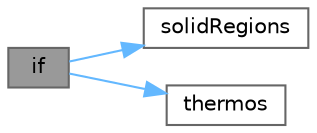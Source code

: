 digraph "if"
{
 // LATEX_PDF_SIZE
  bgcolor="transparent";
  edge [fontname=Helvetica,fontsize=10,labelfontname=Helvetica,labelfontsize=10];
  node [fontname=Helvetica,fontsize=10,shape=box,height=0.2,width=0.4];
  rankdir="LR";
  Node1 [id="Node000001",label="if",height=0.2,width=0.4,color="gray40", fillcolor="grey60", style="filled", fontcolor="black",tooltip=" "];
  Node1 -> Node2 [id="edge1_Node000001_Node000002",color="steelblue1",style="solid",tooltip=" "];
  Node2 [id="Node000002",label="solidRegions",height=0.2,width=0.4,color="grey40", fillcolor="white", style="filled",URL="$createSolidMeshes_8H.html#a97b86bc764f1560f4d2e4abdafb534e1",tooltip=" "];
  Node1 -> Node3 [id="edge2_Node000001_Node000003",color="steelblue1",style="solid",tooltip=" "];
  Node3 [id="Node000003",label="thermos",height=0.2,width=0.4,color="grey40", fillcolor="white", style="filled",URL="$createSolidFields_8H.html#a068a707e36baa27d185479b6032105dd",tooltip=" "];
}
